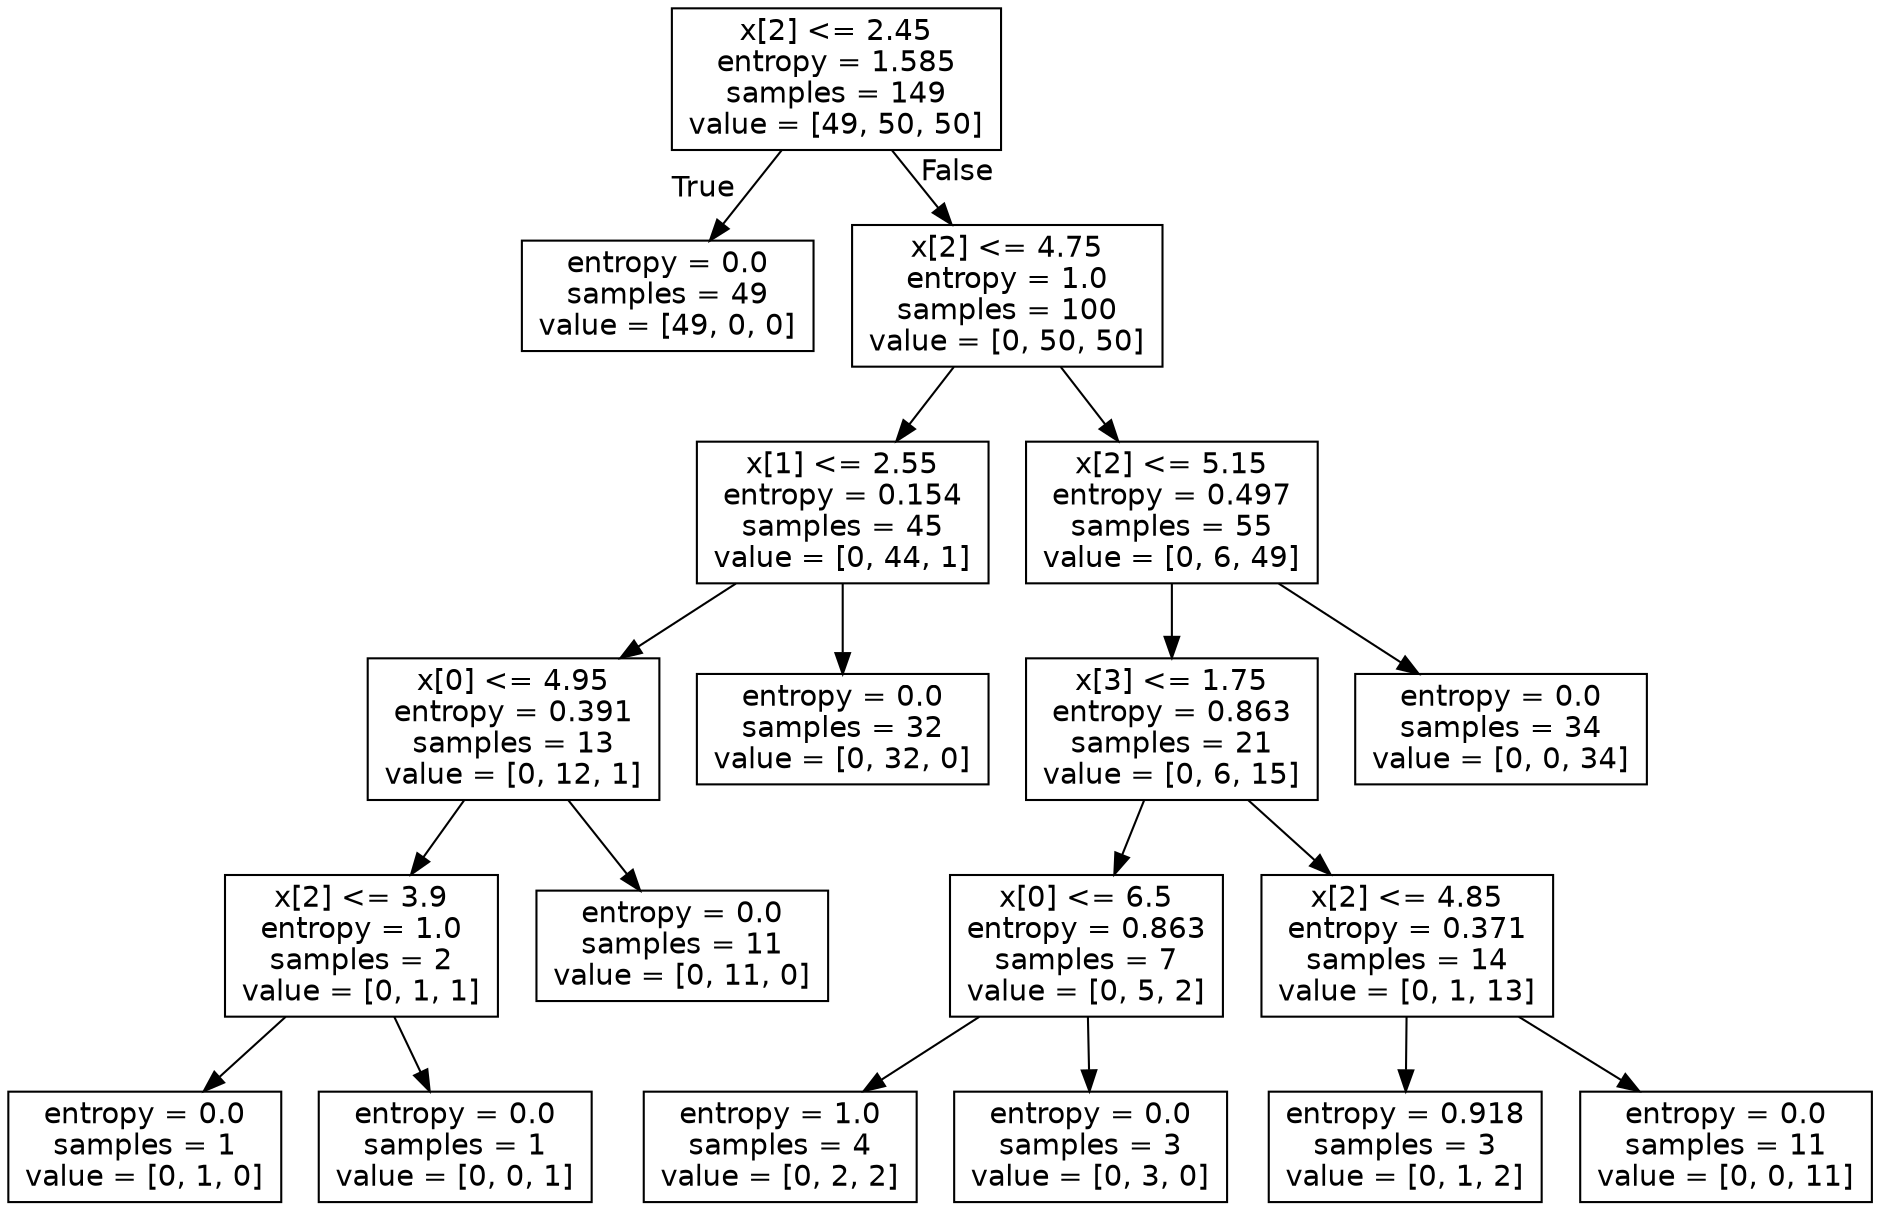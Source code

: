 digraph Tree {
node [shape=box, fontname="helvetica"] ;
edge [fontname="helvetica"] ;
0 [label="x[2] <= 2.45\nentropy = 1.585\nsamples = 149\nvalue = [49, 50, 50]"] ;
1 [label="entropy = 0.0\nsamples = 49\nvalue = [49, 0, 0]"] ;
0 -> 1 [labeldistance=2.5, labelangle=45, headlabel="True"] ;
2 [label="x[2] <= 4.75\nentropy = 1.0\nsamples = 100\nvalue = [0, 50, 50]"] ;
0 -> 2 [labeldistance=2.5, labelangle=-45, headlabel="False"] ;
3 [label="x[1] <= 2.55\nentropy = 0.154\nsamples = 45\nvalue = [0, 44, 1]"] ;
2 -> 3 ;
4 [label="x[0] <= 4.95\nentropy = 0.391\nsamples = 13\nvalue = [0, 12, 1]"] ;
3 -> 4 ;
5 [label="x[2] <= 3.9\nentropy = 1.0\nsamples = 2\nvalue = [0, 1, 1]"] ;
4 -> 5 ;
6 [label="entropy = 0.0\nsamples = 1\nvalue = [0, 1, 0]"] ;
5 -> 6 ;
7 [label="entropy = 0.0\nsamples = 1\nvalue = [0, 0, 1]"] ;
5 -> 7 ;
8 [label="entropy = 0.0\nsamples = 11\nvalue = [0, 11, 0]"] ;
4 -> 8 ;
9 [label="entropy = 0.0\nsamples = 32\nvalue = [0, 32, 0]"] ;
3 -> 9 ;
10 [label="x[2] <= 5.15\nentropy = 0.497\nsamples = 55\nvalue = [0, 6, 49]"] ;
2 -> 10 ;
11 [label="x[3] <= 1.75\nentropy = 0.863\nsamples = 21\nvalue = [0, 6, 15]"] ;
10 -> 11 ;
12 [label="x[0] <= 6.5\nentropy = 0.863\nsamples = 7\nvalue = [0, 5, 2]"] ;
11 -> 12 ;
13 [label="entropy = 1.0\nsamples = 4\nvalue = [0, 2, 2]"] ;
12 -> 13 ;
14 [label="entropy = 0.0\nsamples = 3\nvalue = [0, 3, 0]"] ;
12 -> 14 ;
15 [label="x[2] <= 4.85\nentropy = 0.371\nsamples = 14\nvalue = [0, 1, 13]"] ;
11 -> 15 ;
16 [label="entropy = 0.918\nsamples = 3\nvalue = [0, 1, 2]"] ;
15 -> 16 ;
17 [label="entropy = 0.0\nsamples = 11\nvalue = [0, 0, 11]"] ;
15 -> 17 ;
18 [label="entropy = 0.0\nsamples = 34\nvalue = [0, 0, 34]"] ;
10 -> 18 ;
}